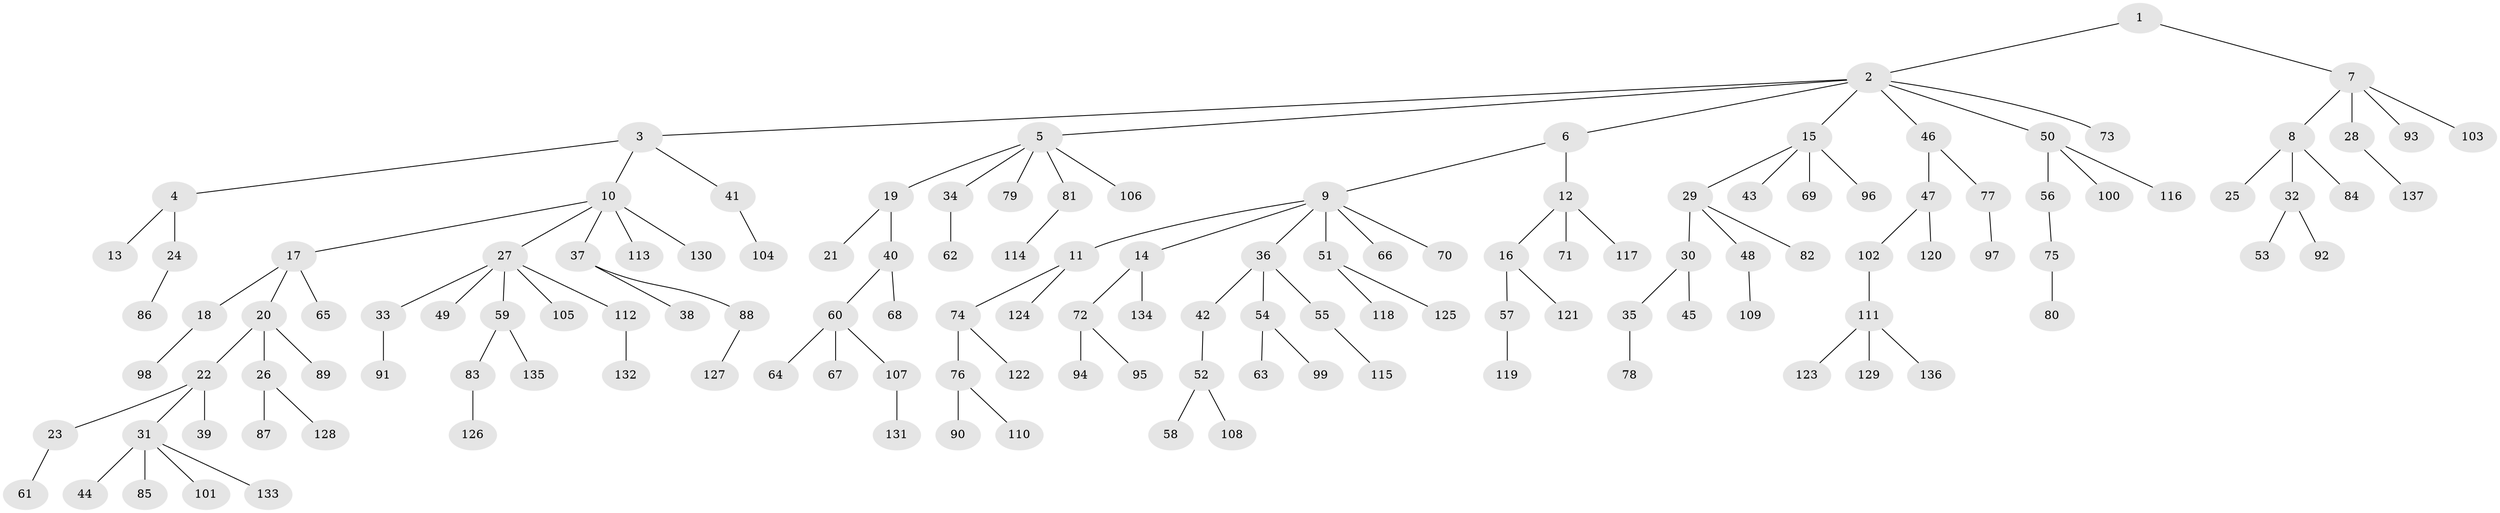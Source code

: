 // Generated by graph-tools (version 1.1) at 2025/11/02/27/25 16:11:25]
// undirected, 137 vertices, 136 edges
graph export_dot {
graph [start="1"]
  node [color=gray90,style=filled];
  1;
  2;
  3;
  4;
  5;
  6;
  7;
  8;
  9;
  10;
  11;
  12;
  13;
  14;
  15;
  16;
  17;
  18;
  19;
  20;
  21;
  22;
  23;
  24;
  25;
  26;
  27;
  28;
  29;
  30;
  31;
  32;
  33;
  34;
  35;
  36;
  37;
  38;
  39;
  40;
  41;
  42;
  43;
  44;
  45;
  46;
  47;
  48;
  49;
  50;
  51;
  52;
  53;
  54;
  55;
  56;
  57;
  58;
  59;
  60;
  61;
  62;
  63;
  64;
  65;
  66;
  67;
  68;
  69;
  70;
  71;
  72;
  73;
  74;
  75;
  76;
  77;
  78;
  79;
  80;
  81;
  82;
  83;
  84;
  85;
  86;
  87;
  88;
  89;
  90;
  91;
  92;
  93;
  94;
  95;
  96;
  97;
  98;
  99;
  100;
  101;
  102;
  103;
  104;
  105;
  106;
  107;
  108;
  109;
  110;
  111;
  112;
  113;
  114;
  115;
  116;
  117;
  118;
  119;
  120;
  121;
  122;
  123;
  124;
  125;
  126;
  127;
  128;
  129;
  130;
  131;
  132;
  133;
  134;
  135;
  136;
  137;
  1 -- 2;
  1 -- 7;
  2 -- 3;
  2 -- 5;
  2 -- 6;
  2 -- 15;
  2 -- 46;
  2 -- 50;
  2 -- 73;
  3 -- 4;
  3 -- 10;
  3 -- 41;
  4 -- 13;
  4 -- 24;
  5 -- 19;
  5 -- 34;
  5 -- 79;
  5 -- 81;
  5 -- 106;
  6 -- 9;
  6 -- 12;
  7 -- 8;
  7 -- 28;
  7 -- 93;
  7 -- 103;
  8 -- 25;
  8 -- 32;
  8 -- 84;
  9 -- 11;
  9 -- 14;
  9 -- 36;
  9 -- 51;
  9 -- 66;
  9 -- 70;
  10 -- 17;
  10 -- 27;
  10 -- 37;
  10 -- 113;
  10 -- 130;
  11 -- 74;
  11 -- 124;
  12 -- 16;
  12 -- 71;
  12 -- 117;
  14 -- 72;
  14 -- 134;
  15 -- 29;
  15 -- 43;
  15 -- 69;
  15 -- 96;
  16 -- 57;
  16 -- 121;
  17 -- 18;
  17 -- 20;
  17 -- 65;
  18 -- 98;
  19 -- 21;
  19 -- 40;
  20 -- 22;
  20 -- 26;
  20 -- 89;
  22 -- 23;
  22 -- 31;
  22 -- 39;
  23 -- 61;
  24 -- 86;
  26 -- 87;
  26 -- 128;
  27 -- 33;
  27 -- 49;
  27 -- 59;
  27 -- 105;
  27 -- 112;
  28 -- 137;
  29 -- 30;
  29 -- 48;
  29 -- 82;
  30 -- 35;
  30 -- 45;
  31 -- 44;
  31 -- 85;
  31 -- 101;
  31 -- 133;
  32 -- 53;
  32 -- 92;
  33 -- 91;
  34 -- 62;
  35 -- 78;
  36 -- 42;
  36 -- 54;
  36 -- 55;
  37 -- 38;
  37 -- 88;
  40 -- 60;
  40 -- 68;
  41 -- 104;
  42 -- 52;
  46 -- 47;
  46 -- 77;
  47 -- 102;
  47 -- 120;
  48 -- 109;
  50 -- 56;
  50 -- 100;
  50 -- 116;
  51 -- 118;
  51 -- 125;
  52 -- 58;
  52 -- 108;
  54 -- 63;
  54 -- 99;
  55 -- 115;
  56 -- 75;
  57 -- 119;
  59 -- 83;
  59 -- 135;
  60 -- 64;
  60 -- 67;
  60 -- 107;
  72 -- 94;
  72 -- 95;
  74 -- 76;
  74 -- 122;
  75 -- 80;
  76 -- 90;
  76 -- 110;
  77 -- 97;
  81 -- 114;
  83 -- 126;
  88 -- 127;
  102 -- 111;
  107 -- 131;
  111 -- 123;
  111 -- 129;
  111 -- 136;
  112 -- 132;
}
